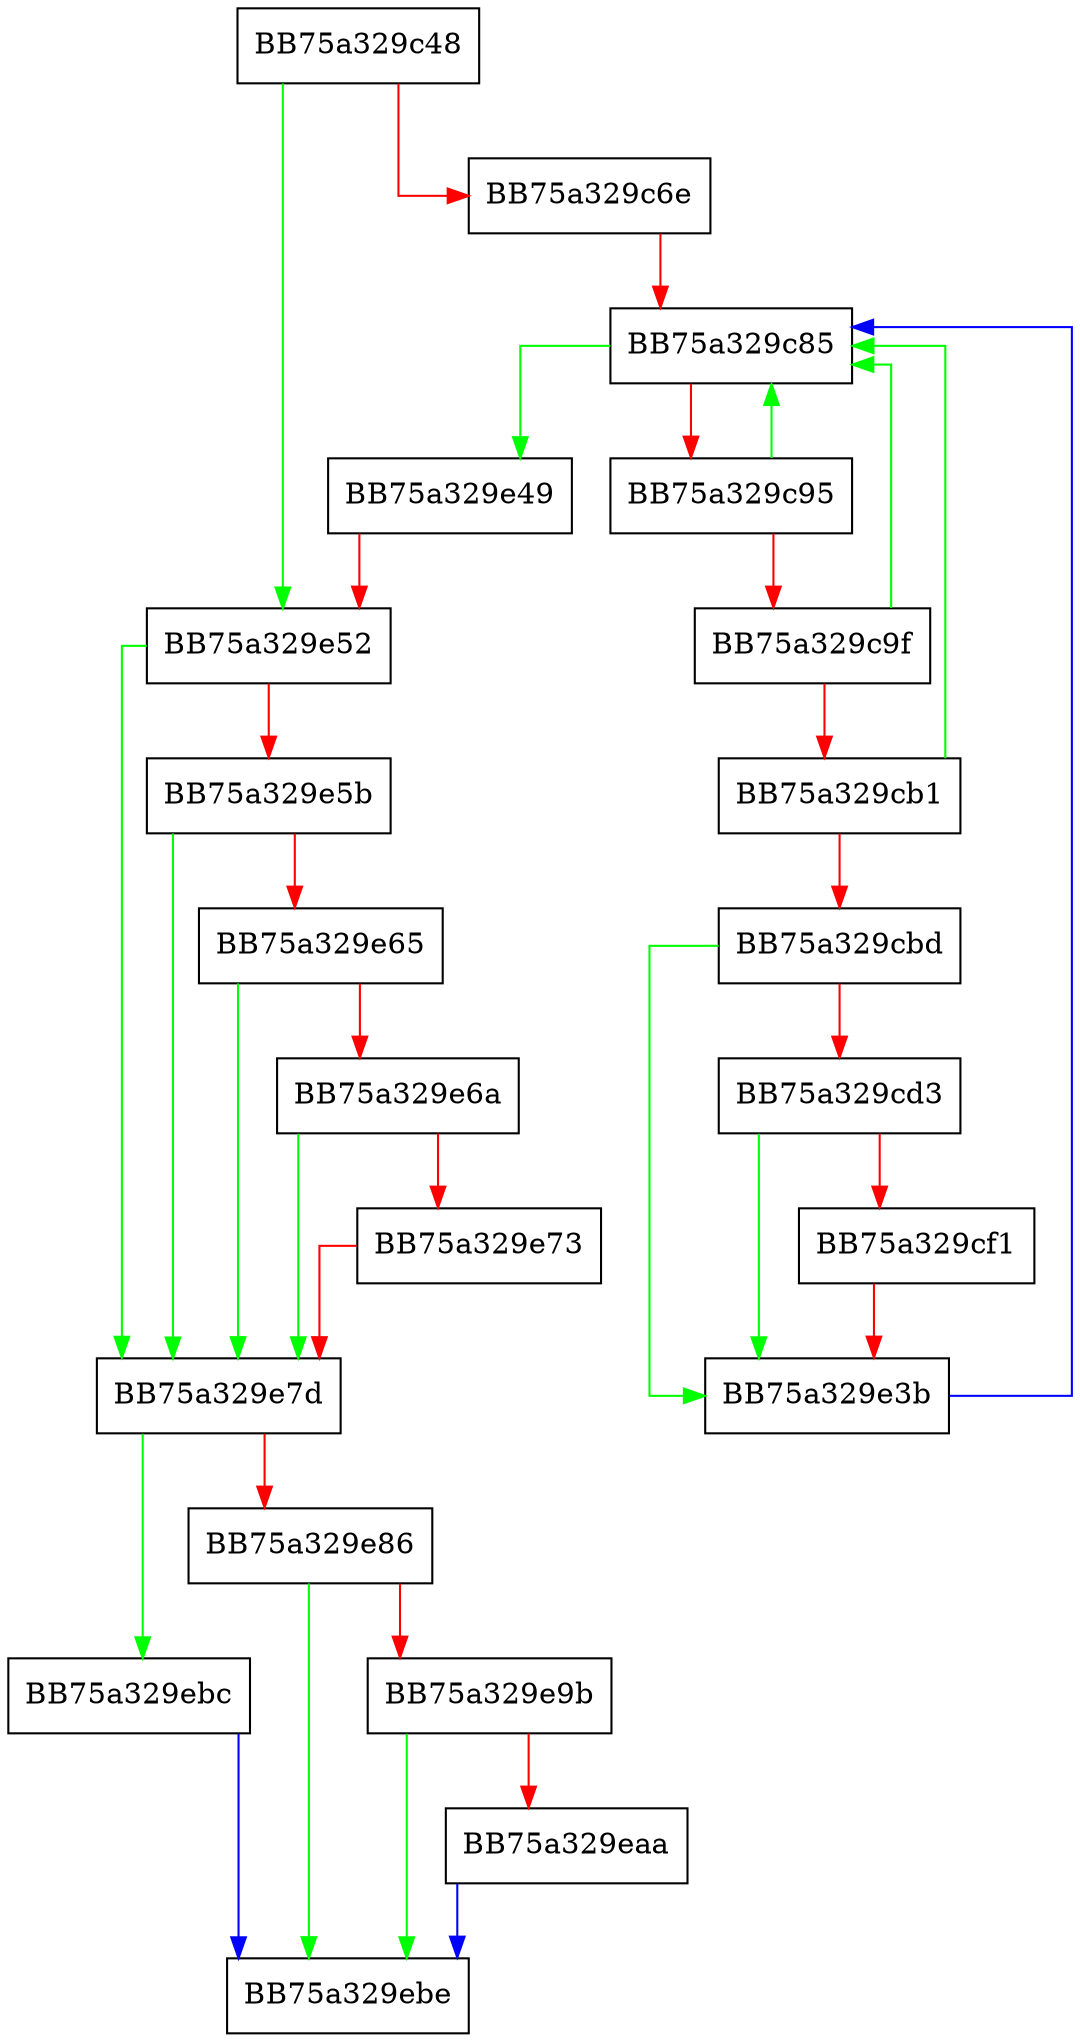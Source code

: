 digraph AddParent {
  node [shape="box"];
  graph [splines=ortho];
  BB75a329c48 -> BB75a329e52 [color="green"];
  BB75a329c48 -> BB75a329c6e [color="red"];
  BB75a329c6e -> BB75a329c85 [color="red"];
  BB75a329c85 -> BB75a329e49 [color="green"];
  BB75a329c85 -> BB75a329c95 [color="red"];
  BB75a329c95 -> BB75a329c85 [color="green"];
  BB75a329c95 -> BB75a329c9f [color="red"];
  BB75a329c9f -> BB75a329c85 [color="green"];
  BB75a329c9f -> BB75a329cb1 [color="red"];
  BB75a329cb1 -> BB75a329c85 [color="green"];
  BB75a329cb1 -> BB75a329cbd [color="red"];
  BB75a329cbd -> BB75a329e3b [color="green"];
  BB75a329cbd -> BB75a329cd3 [color="red"];
  BB75a329cd3 -> BB75a329e3b [color="green"];
  BB75a329cd3 -> BB75a329cf1 [color="red"];
  BB75a329cf1 -> BB75a329e3b [color="red"];
  BB75a329e3b -> BB75a329c85 [color="blue"];
  BB75a329e49 -> BB75a329e52 [color="red"];
  BB75a329e52 -> BB75a329e7d [color="green"];
  BB75a329e52 -> BB75a329e5b [color="red"];
  BB75a329e5b -> BB75a329e7d [color="green"];
  BB75a329e5b -> BB75a329e65 [color="red"];
  BB75a329e65 -> BB75a329e7d [color="green"];
  BB75a329e65 -> BB75a329e6a [color="red"];
  BB75a329e6a -> BB75a329e7d [color="green"];
  BB75a329e6a -> BB75a329e73 [color="red"];
  BB75a329e73 -> BB75a329e7d [color="red"];
  BB75a329e7d -> BB75a329ebc [color="green"];
  BB75a329e7d -> BB75a329e86 [color="red"];
  BB75a329e86 -> BB75a329ebe [color="green"];
  BB75a329e86 -> BB75a329e9b [color="red"];
  BB75a329e9b -> BB75a329ebe [color="green"];
  BB75a329e9b -> BB75a329eaa [color="red"];
  BB75a329eaa -> BB75a329ebe [color="blue"];
  BB75a329ebc -> BB75a329ebe [color="blue"];
}